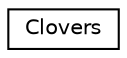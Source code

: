 digraph "Graphical Class Hierarchy"
{
 // LATEX_PDF_SIZE
  edge [fontname="Helvetica",fontsize="10",labelfontname="Helvetica",labelfontsize="10"];
  node [fontname="Helvetica",fontsize="10",shape=record];
  rankdir="LR";
  Node0 [label="Clovers",height=0.2,width=0.4,color="black", fillcolor="white", style="filled",URL="$class_clovers.html",tooltip=" "];
}
